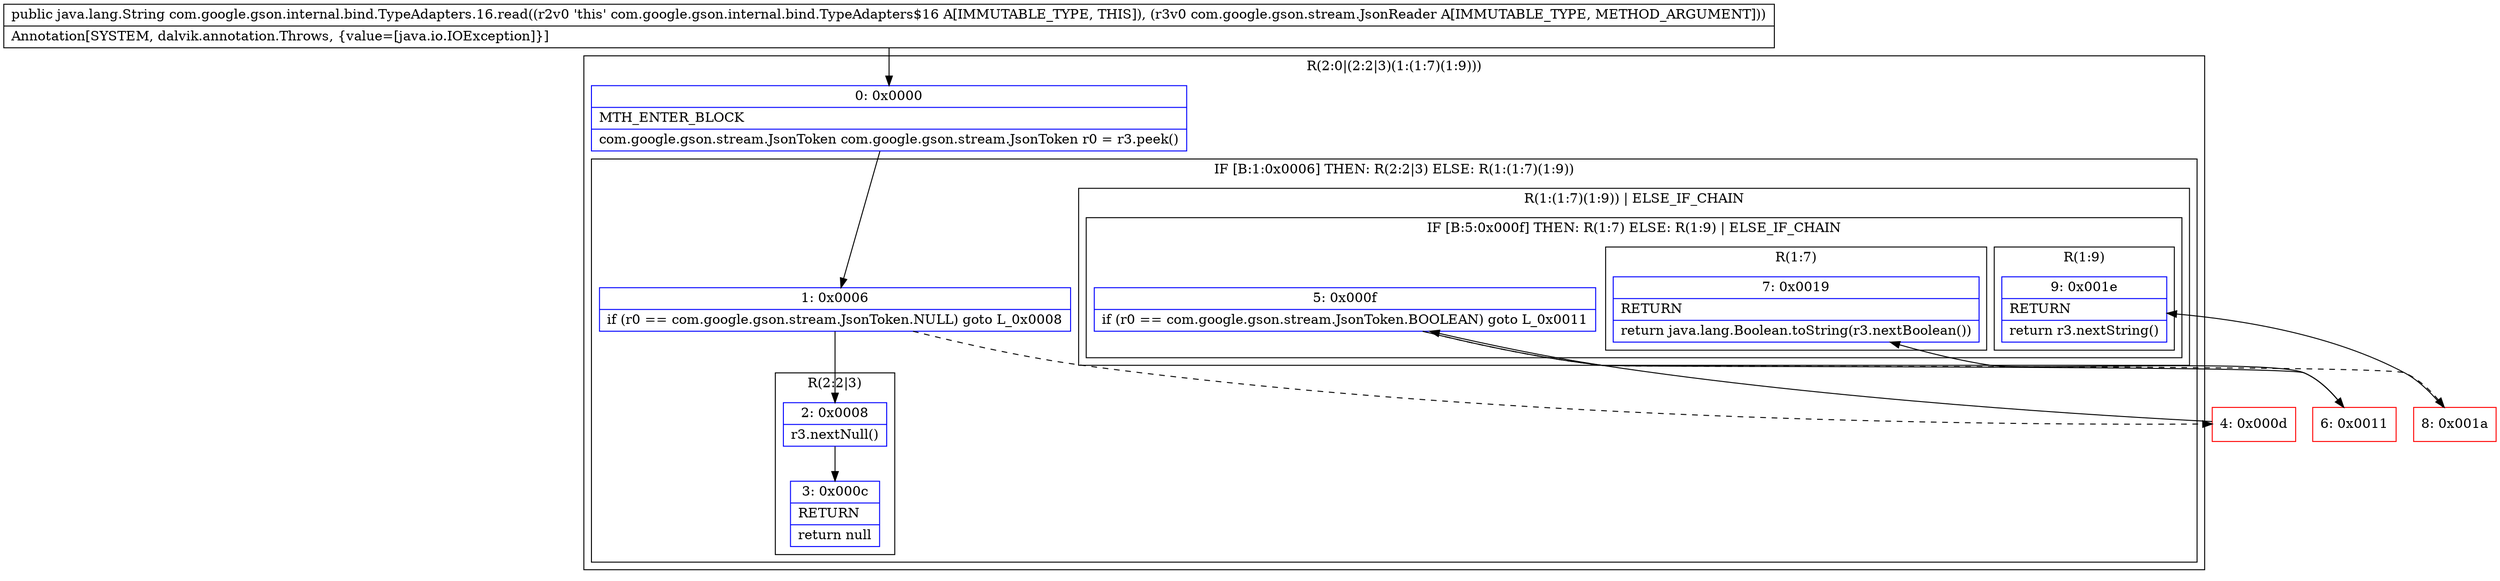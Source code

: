 digraph "CFG forcom.google.gson.internal.bind.TypeAdapters.16.read(Lcom\/google\/gson\/stream\/JsonReader;)Ljava\/lang\/String;" {
subgraph cluster_Region_1453586702 {
label = "R(2:0|(2:2|3)(1:(1:7)(1:9)))";
node [shape=record,color=blue];
Node_0 [shape=record,label="{0\:\ 0x0000|MTH_ENTER_BLOCK\l|com.google.gson.stream.JsonToken com.google.gson.stream.JsonToken r0 = r3.peek()\l}"];
subgraph cluster_IfRegion_849617278 {
label = "IF [B:1:0x0006] THEN: R(2:2|3) ELSE: R(1:(1:7)(1:9))";
node [shape=record,color=blue];
Node_1 [shape=record,label="{1\:\ 0x0006|if (r0 == com.google.gson.stream.JsonToken.NULL) goto L_0x0008\l}"];
subgraph cluster_Region_797794048 {
label = "R(2:2|3)";
node [shape=record,color=blue];
Node_2 [shape=record,label="{2\:\ 0x0008|r3.nextNull()\l}"];
Node_3 [shape=record,label="{3\:\ 0x000c|RETURN\l|return null\l}"];
}
subgraph cluster_Region_2061286796 {
label = "R(1:(1:7)(1:9)) | ELSE_IF_CHAIN\l";
node [shape=record,color=blue];
subgraph cluster_IfRegion_188325117 {
label = "IF [B:5:0x000f] THEN: R(1:7) ELSE: R(1:9) | ELSE_IF_CHAIN\l";
node [shape=record,color=blue];
Node_5 [shape=record,label="{5\:\ 0x000f|if (r0 == com.google.gson.stream.JsonToken.BOOLEAN) goto L_0x0011\l}"];
subgraph cluster_Region_2102375631 {
label = "R(1:7)";
node [shape=record,color=blue];
Node_7 [shape=record,label="{7\:\ 0x0019|RETURN\l|return java.lang.Boolean.toString(r3.nextBoolean())\l}"];
}
subgraph cluster_Region_484351001 {
label = "R(1:9)";
node [shape=record,color=blue];
Node_9 [shape=record,label="{9\:\ 0x001e|RETURN\l|return r3.nextString()\l}"];
}
}
}
}
}
Node_4 [shape=record,color=red,label="{4\:\ 0x000d}"];
Node_6 [shape=record,color=red,label="{6\:\ 0x0011}"];
Node_8 [shape=record,color=red,label="{8\:\ 0x001a}"];
MethodNode[shape=record,label="{public java.lang.String com.google.gson.internal.bind.TypeAdapters.16.read((r2v0 'this' com.google.gson.internal.bind.TypeAdapters$16 A[IMMUTABLE_TYPE, THIS]), (r3v0 com.google.gson.stream.JsonReader A[IMMUTABLE_TYPE, METHOD_ARGUMENT]))  | Annotation[SYSTEM, dalvik.annotation.Throws, \{value=[java.io.IOException]\}]\l}"];
MethodNode -> Node_0;
Node_0 -> Node_1;
Node_1 -> Node_2;
Node_1 -> Node_4[style=dashed];
Node_2 -> Node_3;
Node_5 -> Node_6;
Node_5 -> Node_8[style=dashed];
Node_4 -> Node_5;
Node_6 -> Node_7;
Node_8 -> Node_9;
}


